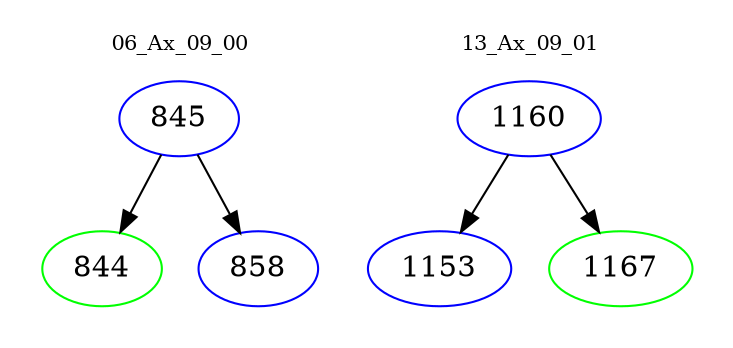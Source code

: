digraph{
subgraph cluster_0 {
color = white
label = "06_Ax_09_00";
fontsize=10;
T0_845 [label="845", color="blue"]
T0_845 -> T0_844 [color="black"]
T0_844 [label="844", color="green"]
T0_845 -> T0_858 [color="black"]
T0_858 [label="858", color="blue"]
}
subgraph cluster_1 {
color = white
label = "13_Ax_09_01";
fontsize=10;
T1_1160 [label="1160", color="blue"]
T1_1160 -> T1_1153 [color="black"]
T1_1153 [label="1153", color="blue"]
T1_1160 -> T1_1167 [color="black"]
T1_1167 [label="1167", color="green"]
}
}
